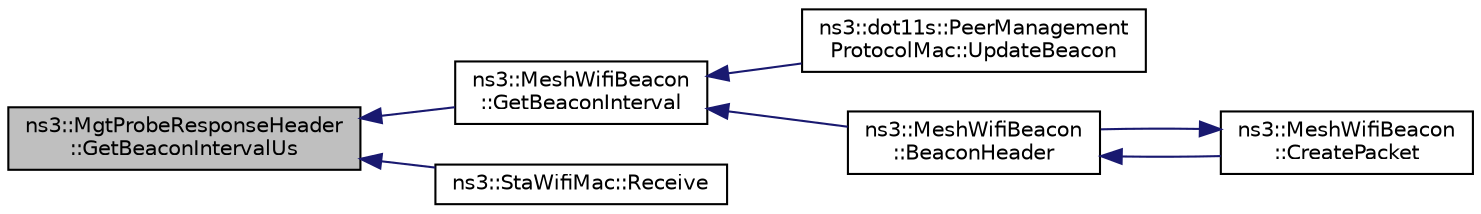 digraph "ns3::MgtProbeResponseHeader::GetBeaconIntervalUs"
{
  edge [fontname="Helvetica",fontsize="10",labelfontname="Helvetica",labelfontsize="10"];
  node [fontname="Helvetica",fontsize="10",shape=record];
  rankdir="LR";
  Node1 [label="ns3::MgtProbeResponseHeader\l::GetBeaconIntervalUs",height=0.2,width=0.4,color="black", fillcolor="grey75", style="filled", fontcolor="black"];
  Node1 -> Node2 [dir="back",color="midnightblue",fontsize="10",style="solid"];
  Node2 [label="ns3::MeshWifiBeacon\l::GetBeaconInterval",height=0.2,width=0.4,color="black", fillcolor="white", style="filled",URL="$db/d10/classns3_1_1MeshWifiBeacon.html#aff50d592a87b3d35e3aa5575c807712d",tooltip="Returns a beacon interval of wifi beacon. "];
  Node2 -> Node3 [dir="back",color="midnightblue",fontsize="10",style="solid"];
  Node3 [label="ns3::dot11s::PeerManagement\lProtocolMac::UpdateBeacon",height=0.2,width=0.4,color="black", fillcolor="white", style="filled",URL="$dd/df9/classns3_1_1dot11s_1_1PeerManagementProtocolMac.html#a47a86b6b3fca4339460cc7cf1f479430"];
  Node2 -> Node4 [dir="back",color="midnightblue",fontsize="10",style="solid"];
  Node4 [label="ns3::MeshWifiBeacon\l::BeaconHeader",height=0.2,width=0.4,color="black", fillcolor="white", style="filled",URL="$db/d10/classns3_1_1MeshWifiBeacon.html#a4bce8639f57596119f59b01bb3c3ccb0",tooltip="Read standard Wifi beacon header. "];
  Node4 -> Node5 [dir="back",color="midnightblue",fontsize="10",style="solid"];
  Node5 [label="ns3::MeshWifiBeacon\l::CreatePacket",height=0.2,width=0.4,color="black", fillcolor="white", style="filled",URL="$db/d10/classns3_1_1MeshWifiBeacon.html#a826279378f1756d0f201bae17bbdae90",tooltip="Create frame = { beacon header + all information elements sorted by ElementId () }. "];
  Node5 -> Node4 [dir="back",color="midnightblue",fontsize="10",style="solid"];
  Node1 -> Node6 [dir="back",color="midnightblue",fontsize="10",style="solid"];
  Node6 [label="ns3::StaWifiMac::Receive",height=0.2,width=0.4,color="black", fillcolor="white", style="filled",URL="$de/dbf/classns3_1_1StaWifiMac.html#ac11352c9502acc4b612224fc172c28f8"];
}
